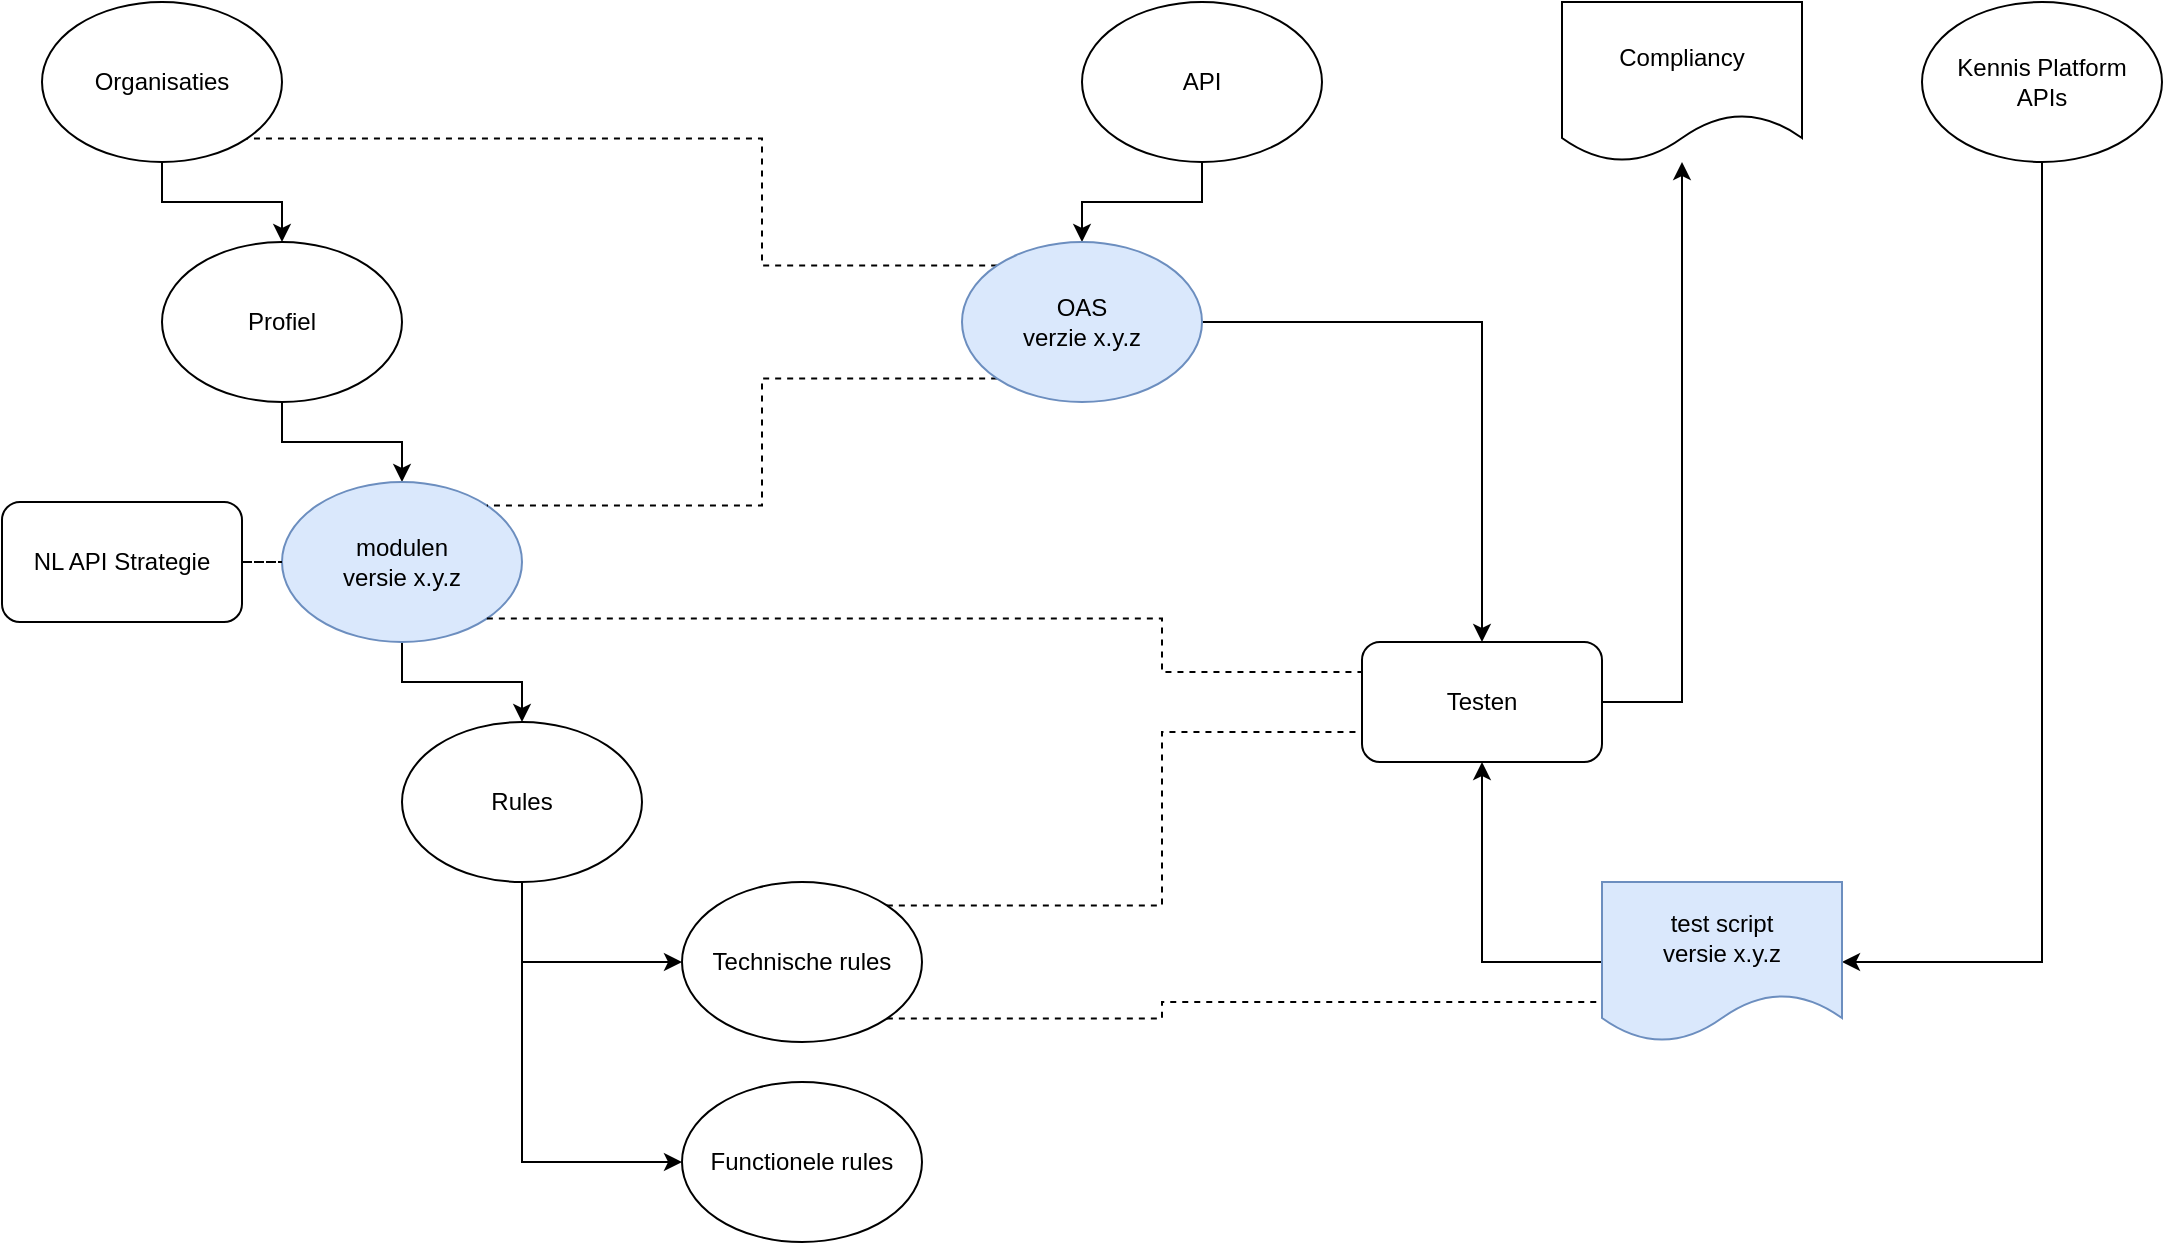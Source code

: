<mxfile version="20.3.0" type="device"><diagram id="ognJbHDZuQq3m8zOa5Wo" name="Page-1"><mxGraphModel dx="1410" dy="1028" grid="1" gridSize="10" guides="1" tooltips="1" connect="1" arrows="1" fold="1" page="1" pageScale="1" pageWidth="1169" pageHeight="827" math="0" shadow="0"><root><mxCell id="0"/><mxCell id="1" parent="0"/><mxCell id="DXioXR5Db2a8W-PApKib-6" style="edgeStyle=orthogonalEdgeStyle;rounded=0;orthogonalLoop=1;jettySize=auto;html=1;" edge="1" parent="1" source="DXioXR5Db2a8W-PApKib-1" target="DXioXR5Db2a8W-PApKib-3"><mxGeometry relative="1" as="geometry"/></mxCell><mxCell id="DXioXR5Db2a8W-PApKib-1" value="Organisaties" style="ellipse;whiteSpace=wrap;html=1;" vertex="1" parent="1"><mxGeometry x="60" y="40" width="120" height="80" as="geometry"/></mxCell><mxCell id="DXioXR5Db2a8W-PApKib-7" style="edgeStyle=orthogonalEdgeStyle;rounded=0;orthogonalLoop=1;jettySize=auto;html=1;" edge="1" parent="1" source="DXioXR5Db2a8W-PApKib-3" target="DXioXR5Db2a8W-PApKib-4"><mxGeometry relative="1" as="geometry"/></mxCell><mxCell id="DXioXR5Db2a8W-PApKib-3" value="Profiel" style="ellipse;whiteSpace=wrap;html=1;" vertex="1" parent="1"><mxGeometry x="120" y="160" width="120" height="80" as="geometry"/></mxCell><mxCell id="DXioXR5Db2a8W-PApKib-8" style="edgeStyle=orthogonalEdgeStyle;rounded=0;orthogonalLoop=1;jettySize=auto;html=1;" edge="1" parent="1" source="DXioXR5Db2a8W-PApKib-4" target="DXioXR5Db2a8W-PApKib-5"><mxGeometry relative="1" as="geometry"/></mxCell><mxCell id="DXioXR5Db2a8W-PApKib-4" value="modulen&lt;br&gt;versie x.y.z" style="ellipse;whiteSpace=wrap;html=1;fillColor=#dae8fc;strokeColor=#6c8ebf;" vertex="1" parent="1"><mxGeometry x="180" y="280" width="120" height="80" as="geometry"/></mxCell><mxCell id="DXioXR5Db2a8W-PApKib-16" style="edgeStyle=orthogonalEdgeStyle;rounded=0;orthogonalLoop=1;jettySize=auto;html=1;entryX=0;entryY=0.5;entryDx=0;entryDy=0;exitX=0.5;exitY=1;exitDx=0;exitDy=0;" edge="1" parent="1" source="DXioXR5Db2a8W-PApKib-5" target="DXioXR5Db2a8W-PApKib-14"><mxGeometry relative="1" as="geometry"/></mxCell><mxCell id="DXioXR5Db2a8W-PApKib-17" style="edgeStyle=orthogonalEdgeStyle;rounded=0;orthogonalLoop=1;jettySize=auto;html=1;exitX=0.5;exitY=1;exitDx=0;exitDy=0;entryX=0;entryY=0.5;entryDx=0;entryDy=0;" edge="1" parent="1" source="DXioXR5Db2a8W-PApKib-5" target="DXioXR5Db2a8W-PApKib-15"><mxGeometry relative="1" as="geometry"/></mxCell><mxCell id="DXioXR5Db2a8W-PApKib-5" value="Rules" style="ellipse;whiteSpace=wrap;html=1;" vertex="1" parent="1"><mxGeometry x="240" y="400" width="120" height="80" as="geometry"/></mxCell><mxCell id="DXioXR5Db2a8W-PApKib-11" style="edgeStyle=orthogonalEdgeStyle;rounded=0;orthogonalLoop=1;jettySize=auto;html=1;entryX=0.5;entryY=0;entryDx=0;entryDy=0;" edge="1" parent="1" source="DXioXR5Db2a8W-PApKib-9" target="DXioXR5Db2a8W-PApKib-10"><mxGeometry relative="1" as="geometry"/></mxCell><mxCell id="DXioXR5Db2a8W-PApKib-9" value="API" style="ellipse;whiteSpace=wrap;html=1;" vertex="1" parent="1"><mxGeometry x="580" y="40" width="120" height="80" as="geometry"/></mxCell><mxCell id="DXioXR5Db2a8W-PApKib-12" style="edgeStyle=orthogonalEdgeStyle;rounded=0;orthogonalLoop=1;jettySize=auto;html=1;entryX=1;entryY=0;entryDx=0;entryDy=0;endArrow=none;endFill=0;dashed=1;exitX=0;exitY=1;exitDx=0;exitDy=0;" edge="1" parent="1" source="DXioXR5Db2a8W-PApKib-10" target="DXioXR5Db2a8W-PApKib-4"><mxGeometry relative="1" as="geometry"><Array as="points"><mxPoint x="420" y="228"/><mxPoint x="420" y="292"/></Array></mxGeometry></mxCell><mxCell id="DXioXR5Db2a8W-PApKib-13" style="edgeStyle=orthogonalEdgeStyle;rounded=0;orthogonalLoop=1;jettySize=auto;html=1;entryX=1;entryY=1;entryDx=0;entryDy=0;endArrow=none;endFill=0;dashed=1;exitX=0;exitY=0;exitDx=0;exitDy=0;" edge="1" parent="1" source="DXioXR5Db2a8W-PApKib-10" target="DXioXR5Db2a8W-PApKib-1"><mxGeometry relative="1" as="geometry"><Array as="points"><mxPoint x="420" y="172"/><mxPoint x="420" y="108"/></Array></mxGeometry></mxCell><mxCell id="DXioXR5Db2a8W-PApKib-19" style="edgeStyle=orthogonalEdgeStyle;rounded=0;orthogonalLoop=1;jettySize=auto;html=1;entryX=0.5;entryY=0;entryDx=0;entryDy=0;" edge="1" parent="1" source="DXioXR5Db2a8W-PApKib-10" target="DXioXR5Db2a8W-PApKib-18"><mxGeometry relative="1" as="geometry"/></mxCell><mxCell id="DXioXR5Db2a8W-PApKib-10" value="OAS&lt;br&gt;verzie x.y.z" style="ellipse;whiteSpace=wrap;html=1;fillColor=#dae8fc;strokeColor=#6c8ebf;" vertex="1" parent="1"><mxGeometry x="520" y="160" width="120" height="80" as="geometry"/></mxCell><mxCell id="DXioXR5Db2a8W-PApKib-20" style="edgeStyle=orthogonalEdgeStyle;rounded=0;orthogonalLoop=1;jettySize=auto;html=1;entryX=0;entryY=0.75;entryDx=0;entryDy=0;endArrow=none;endFill=0;dashed=1;exitX=1;exitY=0;exitDx=0;exitDy=0;" edge="1" parent="1" source="DXioXR5Db2a8W-PApKib-14" target="DXioXR5Db2a8W-PApKib-18"><mxGeometry relative="1" as="geometry"><Array as="points"><mxPoint x="620" y="492"/><mxPoint x="620" y="405"/></Array></mxGeometry></mxCell><mxCell id="DXioXR5Db2a8W-PApKib-14" value="Technische rules" style="ellipse;whiteSpace=wrap;html=1;" vertex="1" parent="1"><mxGeometry x="380" y="480" width="120" height="80" as="geometry"/></mxCell><mxCell id="DXioXR5Db2a8W-PApKib-15" value="Functionele rules" style="ellipse;whiteSpace=wrap;html=1;" vertex="1" parent="1"><mxGeometry x="380" y="580" width="120" height="80" as="geometry"/></mxCell><mxCell id="DXioXR5Db2a8W-PApKib-22" style="edgeStyle=orthogonalEdgeStyle;rounded=0;orthogonalLoop=1;jettySize=auto;html=1;exitX=1;exitY=0.5;exitDx=0;exitDy=0;" edge="1" parent="1" source="DXioXR5Db2a8W-PApKib-18" target="DXioXR5Db2a8W-PApKib-21"><mxGeometry relative="1" as="geometry"/></mxCell><mxCell id="DXioXR5Db2a8W-PApKib-18" value="Testen" style="rounded=1;whiteSpace=wrap;html=1;" vertex="1" parent="1"><mxGeometry x="720" y="360" width="120" height="60" as="geometry"/></mxCell><mxCell id="DXioXR5Db2a8W-PApKib-21" value="Compliancy" style="shape=document;whiteSpace=wrap;html=1;boundedLbl=1;" vertex="1" parent="1"><mxGeometry x="820" y="40" width="120" height="80" as="geometry"/></mxCell><mxCell id="DXioXR5Db2a8W-PApKib-24" style="edgeStyle=orthogonalEdgeStyle;rounded=0;orthogonalLoop=1;jettySize=auto;html=1;entryX=0.5;entryY=1;entryDx=0;entryDy=0;exitX=0;exitY=0.5;exitDx=0;exitDy=0;" edge="1" parent="1" source="DXioXR5Db2a8W-PApKib-30" target="DXioXR5Db2a8W-PApKib-18"><mxGeometry relative="1" as="geometry"/></mxCell><mxCell id="DXioXR5Db2a8W-PApKib-25" value="" style="endArrow=none;dashed=1;html=1;rounded=0;entryX=0;entryY=0.75;entryDx=0;entryDy=0;exitX=1;exitY=1;exitDx=0;exitDy=0;edgeStyle=orthogonalEdgeStyle;" edge="1" parent="1" source="DXioXR5Db2a8W-PApKib-14" target="DXioXR5Db2a8W-PApKib-30"><mxGeometry width="50" height="50" relative="1" as="geometry"><mxPoint x="550" y="370" as="sourcePoint"/><mxPoint x="600" y="320" as="targetPoint"/><Array as="points"><mxPoint x="620" y="548"/><mxPoint x="620" y="540"/></Array></mxGeometry></mxCell><mxCell id="DXioXR5Db2a8W-PApKib-26" value="" style="endArrow=none;dashed=1;html=1;rounded=0;entryX=0;entryY=0.25;entryDx=0;entryDy=0;exitX=1;exitY=1;exitDx=0;exitDy=0;edgeStyle=orthogonalEdgeStyle;" edge="1" parent="1" source="DXioXR5Db2a8W-PApKib-4" target="DXioXR5Db2a8W-PApKib-18"><mxGeometry width="50" height="50" relative="1" as="geometry"><mxPoint x="652.426" y="528.284" as="sourcePoint"/><mxPoint x="917.574" y="528.284" as="targetPoint"/><Array as="points"><mxPoint x="620" y="348"/><mxPoint x="620" y="375"/></Array></mxGeometry></mxCell><mxCell id="DXioXR5Db2a8W-PApKib-27" value="Kennis Platform &lt;br&gt;APIs" style="ellipse;whiteSpace=wrap;html=1;" vertex="1" parent="1"><mxGeometry x="1000" y="40" width="120" height="80" as="geometry"/></mxCell><mxCell id="DXioXR5Db2a8W-PApKib-29" style="edgeStyle=orthogonalEdgeStyle;rounded=0;orthogonalLoop=1;jettySize=auto;html=1;exitX=0.5;exitY=1;exitDx=0;exitDy=0;entryX=1;entryY=0.5;entryDx=0;entryDy=0;" edge="1" parent="1" source="DXioXR5Db2a8W-PApKib-27" target="DXioXR5Db2a8W-PApKib-30"><mxGeometry relative="1" as="geometry"><mxPoint x="850" y="400" as="sourcePoint"/><mxPoint x="950" y="130" as="targetPoint"/></mxGeometry></mxCell><mxCell id="DXioXR5Db2a8W-PApKib-30" value="test script&lt;br&gt;versie x.y.z" style="shape=document;whiteSpace=wrap;html=1;boundedLbl=1;fillColor=#dae8fc;strokeColor=#6c8ebf;" vertex="1" parent="1"><mxGeometry x="840" y="480" width="120" height="80" as="geometry"/></mxCell><mxCell id="DXioXR5Db2a8W-PApKib-32" style="edgeStyle=orthogonalEdgeStyle;rounded=0;orthogonalLoop=1;jettySize=auto;html=1;dashed=1;endArrow=none;endFill=0;" edge="1" parent="1" source="DXioXR5Db2a8W-PApKib-31" target="DXioXR5Db2a8W-PApKib-4"><mxGeometry relative="1" as="geometry"/></mxCell><mxCell id="DXioXR5Db2a8W-PApKib-31" value="NL API Strategie" style="rounded=1;whiteSpace=wrap;html=1;" vertex="1" parent="1"><mxGeometry x="40" y="290" width="120" height="60" as="geometry"/></mxCell></root></mxGraphModel></diagram></mxfile>